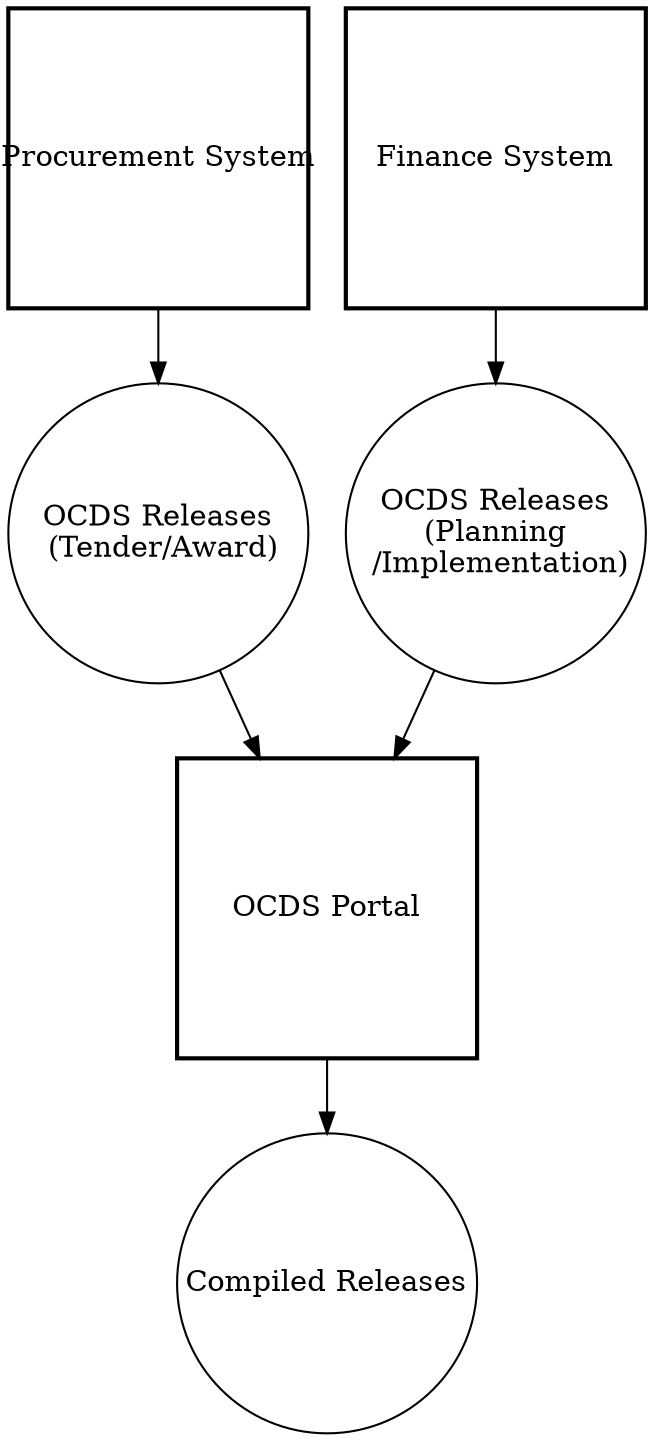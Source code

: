 digraph G {
  {
    procurement [label="Procurement System" shape=square style=bold fixedsize=true width=2]
    finance [label="Finance System" shape=square style=bold fixedsize=true width=2]
    portal [label="OCDS Portal" shape=square style=bold fixedsize=true width=2]
    tenderRelease [label="OCDS Releases\n (Tender/Award)" shape=circle fixedsize=true width=2]
    planningRelease [label="OCDS Releases\n (Planning \n /Implementation)" shape=circle fixedsize=true width=2]
    compiledRelease [label="Compiled Releases" shape=circle fixedsize=true width=2]
  }
  procurement -> tenderRelease
  finance -> planningRelease
  tenderRelease  -> portal
  planningRelease -> portal
  portal -> compiledRelease
}
